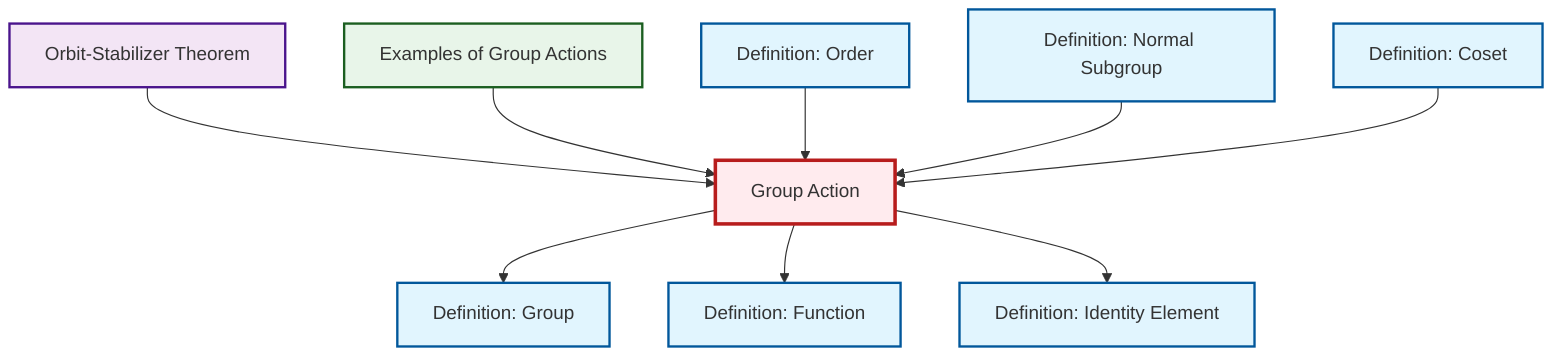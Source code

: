 graph TD
    classDef definition fill:#e1f5fe,stroke:#01579b,stroke-width:2px
    classDef theorem fill:#f3e5f5,stroke:#4a148c,stroke-width:2px
    classDef axiom fill:#fff3e0,stroke:#e65100,stroke-width:2px
    classDef example fill:#e8f5e9,stroke:#1b5e20,stroke-width:2px
    classDef current fill:#ffebee,stroke:#b71c1c,stroke-width:3px
    ex-group-action-examples["Examples of Group Actions"]:::example
    def-coset["Definition: Coset"]:::definition
    def-normal-subgroup["Definition: Normal Subgroup"]:::definition
    thm-orbit-stabilizer["Orbit-Stabilizer Theorem"]:::theorem
    def-function["Definition: Function"]:::definition
    def-group-action["Group Action"]:::definition
    def-identity-element["Definition: Identity Element"]:::definition
    def-group["Definition: Group"]:::definition
    def-order["Definition: Order"]:::definition
    thm-orbit-stabilizer --> def-group-action
    ex-group-action-examples --> def-group-action
    def-group-action --> def-group
    def-order --> def-group-action
    def-normal-subgroup --> def-group-action
    def-group-action --> def-function
    def-coset --> def-group-action
    def-group-action --> def-identity-element
    class def-group-action current